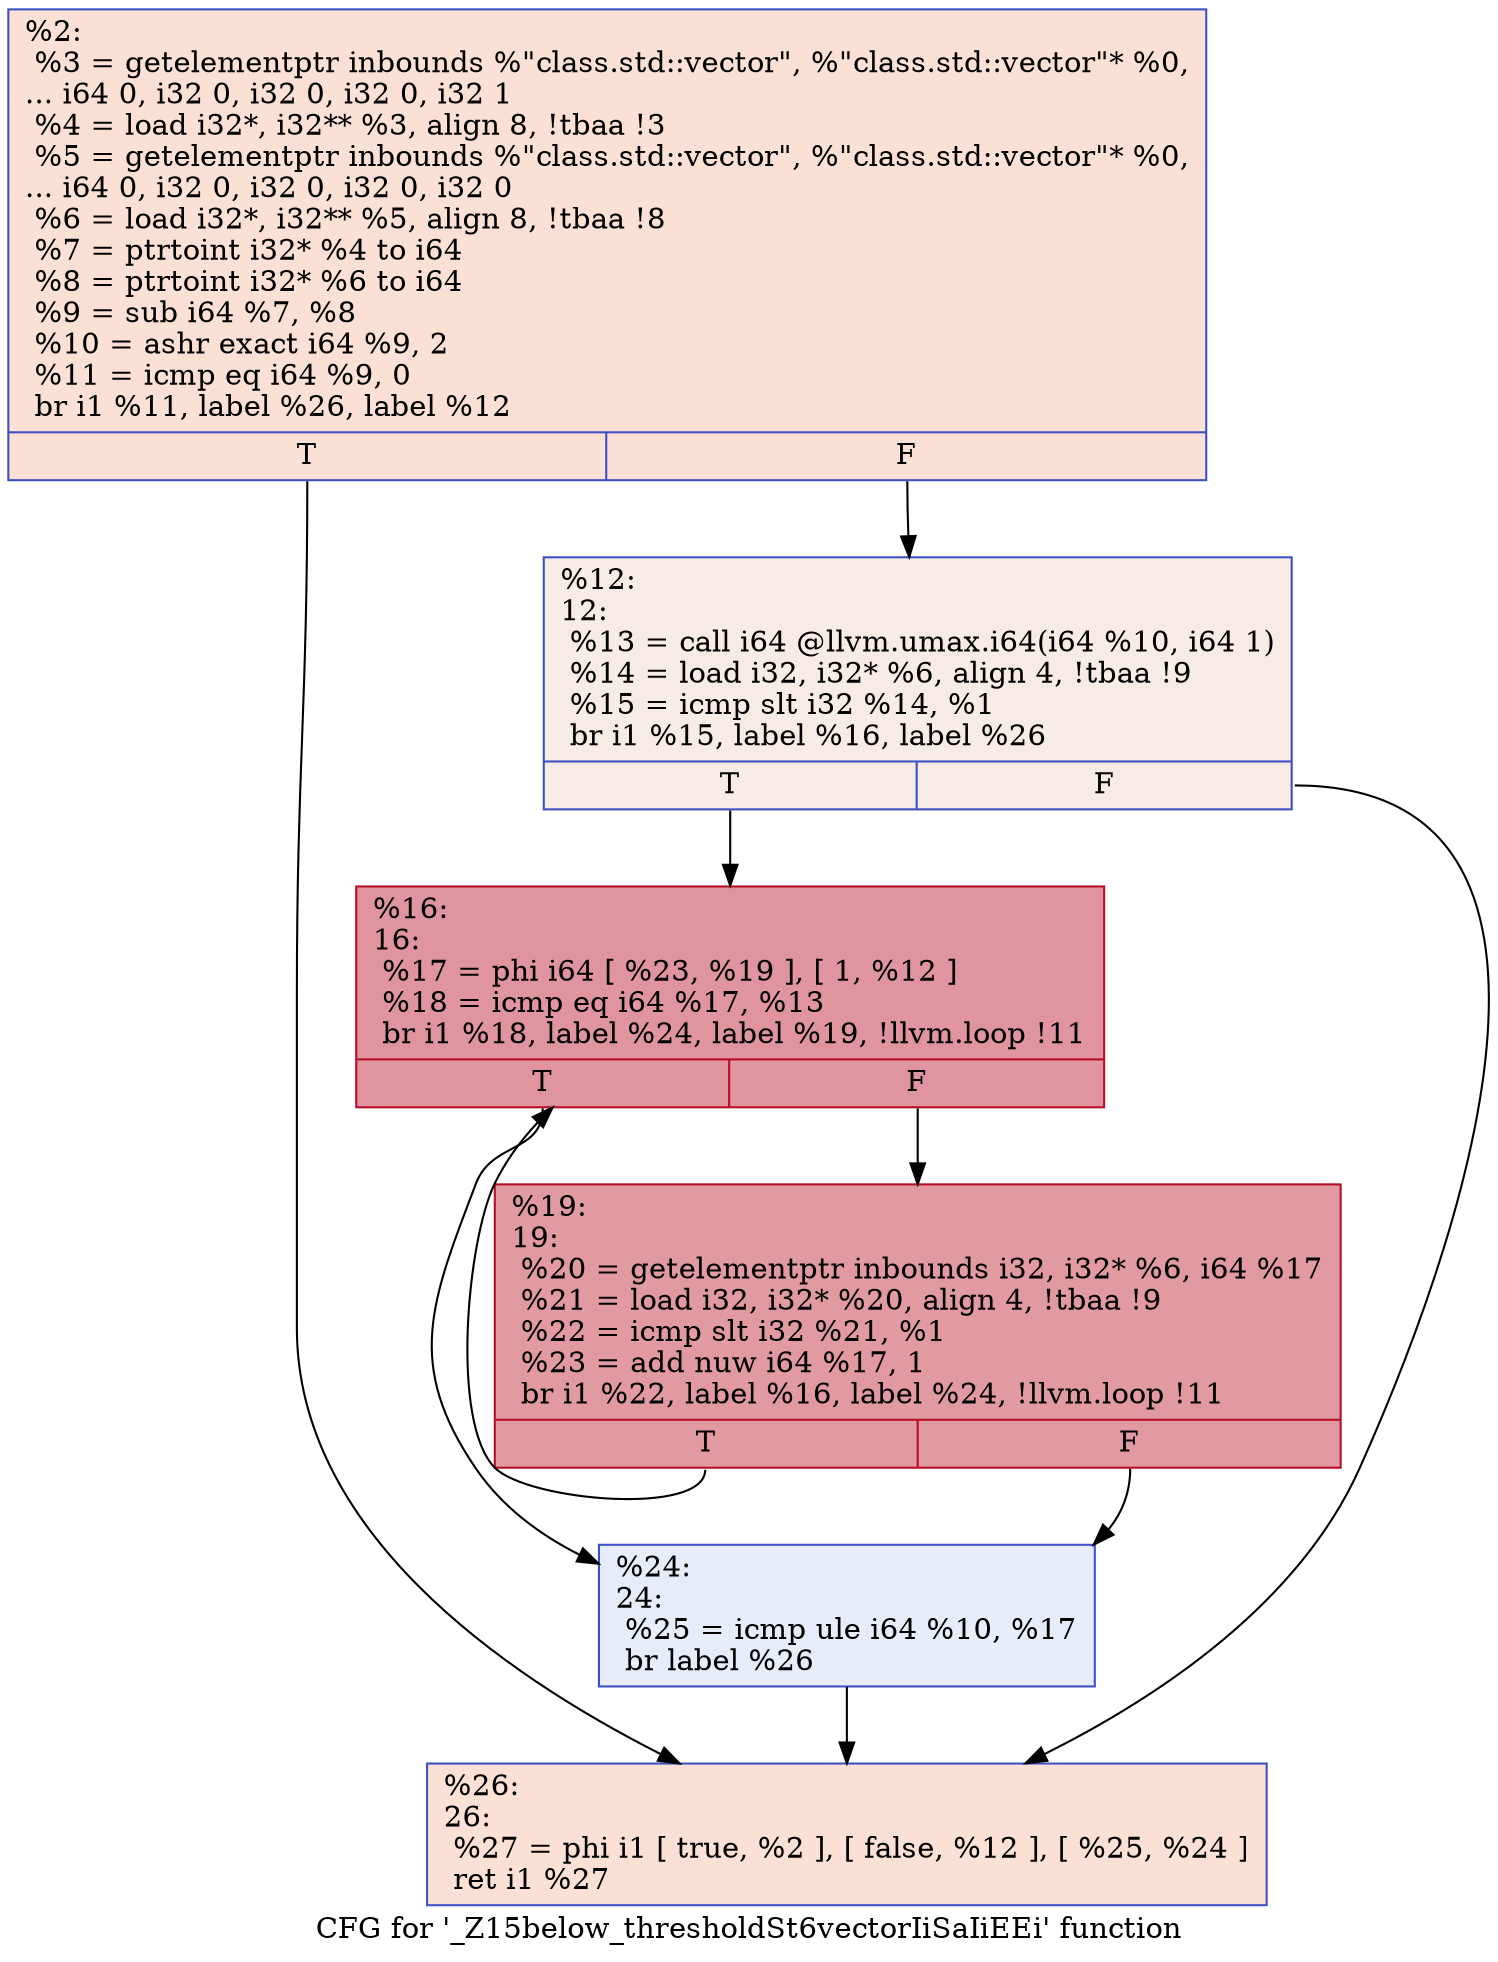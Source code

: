 digraph "CFG for '_Z15below_thresholdSt6vectorIiSaIiEEi' function" {
	label="CFG for '_Z15below_thresholdSt6vectorIiSaIiEEi' function";

	Node0x5646c075efa0 [shape=record,color="#3d50c3ff", style=filled, fillcolor="#f7bca170",label="{%2:\l  %3 = getelementptr inbounds %\"class.std::vector\", %\"class.std::vector\"* %0,\l... i64 0, i32 0, i32 0, i32 0, i32 1\l  %4 = load i32*, i32** %3, align 8, !tbaa !3\l  %5 = getelementptr inbounds %\"class.std::vector\", %\"class.std::vector\"* %0,\l... i64 0, i32 0, i32 0, i32 0, i32 0\l  %6 = load i32*, i32** %5, align 8, !tbaa !8\l  %7 = ptrtoint i32* %4 to i64\l  %8 = ptrtoint i32* %6 to i64\l  %9 = sub i64 %7, %8\l  %10 = ashr exact i64 %9, 2\l  %11 = icmp eq i64 %9, 0\l  br i1 %11, label %26, label %12\l|{<s0>T|<s1>F}}"];
	Node0x5646c075efa0:s0 -> Node0x5646c0760330;
	Node0x5646c075efa0:s1 -> Node0x5646c0760970;
	Node0x5646c0760970 [shape=record,color="#3d50c3ff", style=filled, fillcolor="#ecd3c570",label="{%12:\l12:                                               \l  %13 = call i64 @llvm.umax.i64(i64 %10, i64 1)\l  %14 = load i32, i32* %6, align 4, !tbaa !9\l  %15 = icmp slt i32 %14, %1\l  br i1 %15, label %16, label %26\l|{<s0>T|<s1>F}}"];
	Node0x5646c0760970:s0 -> Node0x5646c0760f10;
	Node0x5646c0760970:s1 -> Node0x5646c0760330;
	Node0x5646c0760f10 [shape=record,color="#b70d28ff", style=filled, fillcolor="#b70d2870",label="{%16:\l16:                                               \l  %17 = phi i64 [ %23, %19 ], [ 1, %12 ]\l  %18 = icmp eq i64 %17, %13\l  br i1 %18, label %24, label %19, !llvm.loop !11\l|{<s0>T|<s1>F}}"];
	Node0x5646c0760f10:s0 -> Node0x5646c07611c0;
	Node0x5646c0760f10:s1 -> Node0x5646c0761080;
	Node0x5646c0761080 [shape=record,color="#b70d28ff", style=filled, fillcolor="#bb1b2c70",label="{%19:\l19:                                               \l  %20 = getelementptr inbounds i32, i32* %6, i64 %17\l  %21 = load i32, i32* %20, align 4, !tbaa !9\l  %22 = icmp slt i32 %21, %1\l  %23 = add nuw i64 %17, 1\l  br i1 %22, label %16, label %24, !llvm.loop !11\l|{<s0>T|<s1>F}}"];
	Node0x5646c0761080:s0 -> Node0x5646c0760f10;
	Node0x5646c0761080:s1 -> Node0x5646c07611c0;
	Node0x5646c07611c0 [shape=record,color="#3d50c3ff", style=filled, fillcolor="#c7d7f070",label="{%24:\l24:                                               \l  %25 = icmp ule i64 %10, %17\l  br label %26\l}"];
	Node0x5646c07611c0 -> Node0x5646c0760330;
	Node0x5646c0760330 [shape=record,color="#3d50c3ff", style=filled, fillcolor="#f7bca170",label="{%26:\l26:                                               \l  %27 = phi i1 [ true, %2 ], [ false, %12 ], [ %25, %24 ]\l  ret i1 %27\l}"];
}
